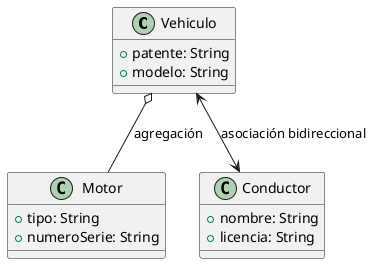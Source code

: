 @startuml
class Vehiculo {
    +patente: String
    +modelo: String
}

class Motor {
    +tipo: String
    +numeroSerie: String
}

class Conductor {
    +nombre: String
    +licencia: String
}

Vehiculo o-- Motor : agregación
Vehiculo <--> Conductor : asociación bidireccional
@enduml
